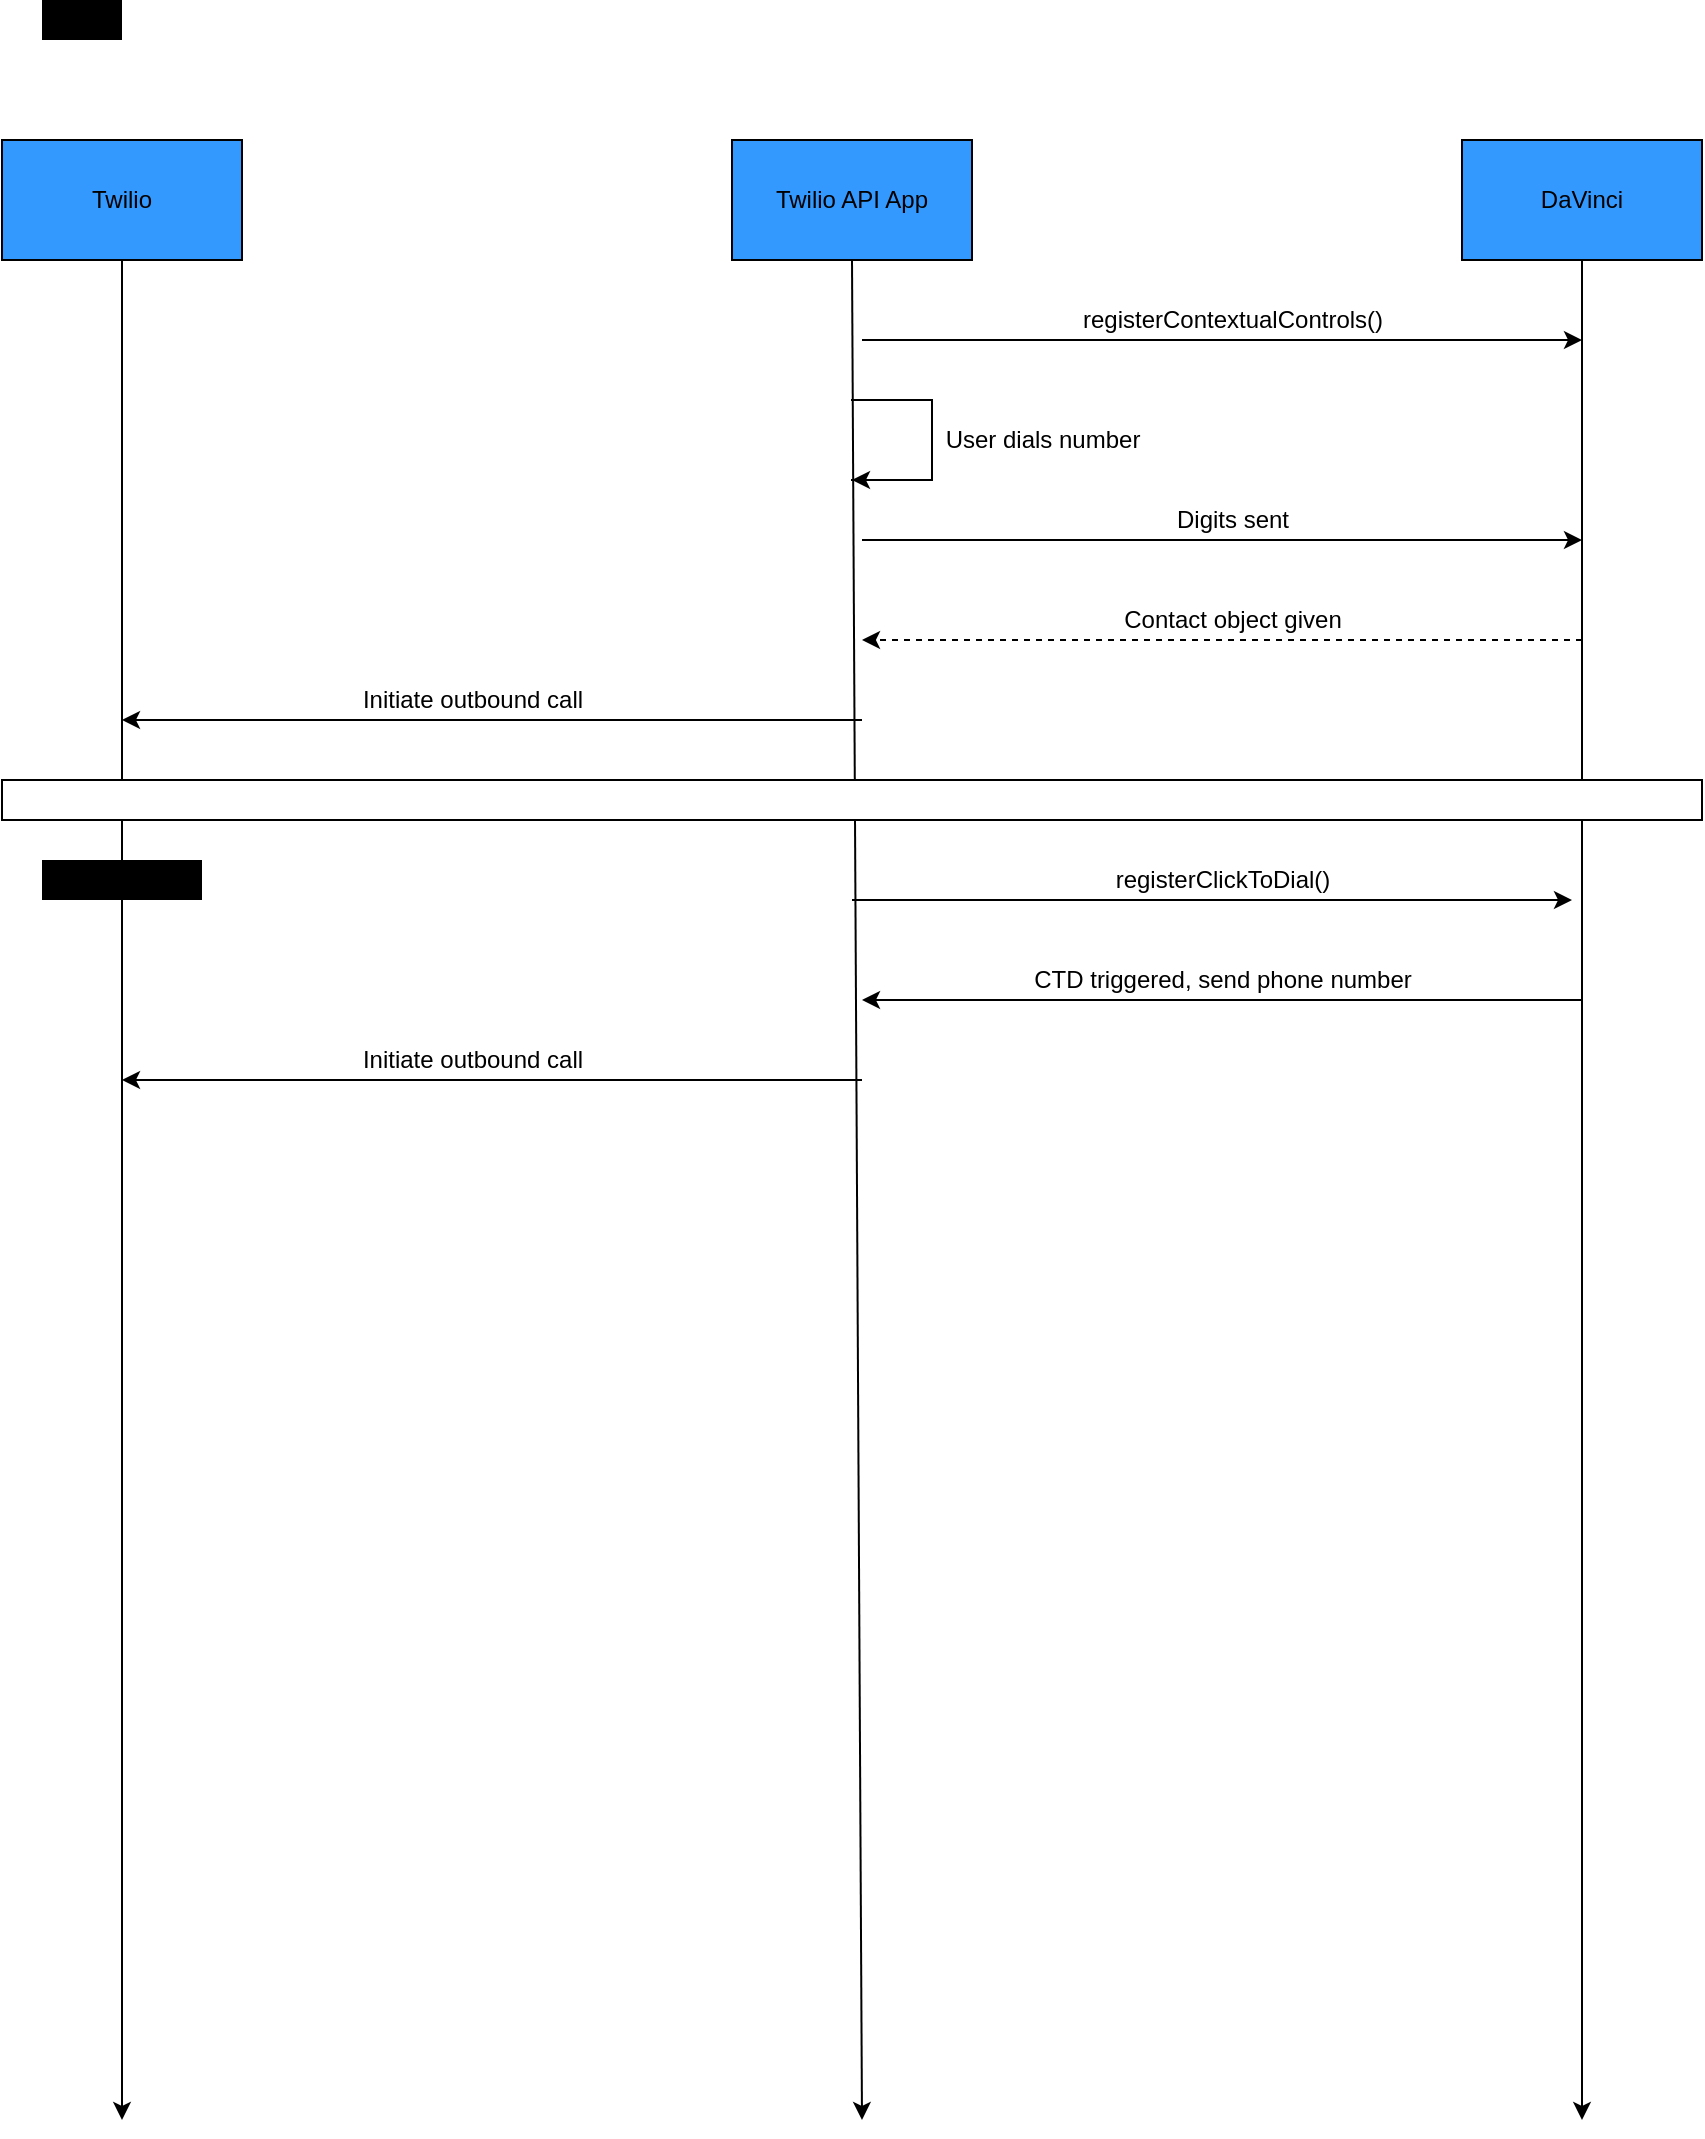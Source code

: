 <mxfile>
    <diagram id="4QNXg_eIbxqvVBrlYa_w" name="Page-1">
        <mxGraphModel dx="1334" dy="790" grid="1" gridSize="10" guides="1" tooltips="1" connect="1" arrows="1" fold="1" page="1" pageScale="1" pageWidth="850" pageHeight="1100" math="0" shadow="0">
            <root>
                <mxCell id="0"/>
                <mxCell id="1" parent="0"/>
                <mxCell id="2" value="Twilio" style="whiteSpace=wrap;html=1;fillColor=#3399FF;" parent="1" vertex="1">
                    <mxGeometry y="90" width="120" height="60" as="geometry"/>
                </mxCell>
                <mxCell id="3" value="Twilio API App" style="whiteSpace=wrap;html=1;fillColor=#3399FF;" parent="1" vertex="1">
                    <mxGeometry x="365" y="90" width="120" height="60" as="geometry"/>
                </mxCell>
                <mxCell id="4" value="DaVinci" style="whiteSpace=wrap;html=1;fillColor=#3399FF;" parent="1" vertex="1">
                    <mxGeometry x="730" y="90" width="120" height="60" as="geometry"/>
                </mxCell>
                <mxCell id="5" value="" style="endArrow=classic;html=1;exitX=0.5;exitY=1;exitDx=0;exitDy=0;" parent="1" source="2" edge="1">
                    <mxGeometry width="50" height="50" relative="1" as="geometry">
                        <mxPoint x="160" y="370" as="sourcePoint"/>
                        <mxPoint x="60" y="1080" as="targetPoint"/>
                    </mxGeometry>
                </mxCell>
                <mxCell id="6" value="" style="endArrow=classic;html=1;exitX=0.5;exitY=1;exitDx=0;exitDy=0;" parent="1" source="3" edge="1">
                    <mxGeometry width="50" height="50" relative="1" as="geometry">
                        <mxPoint x="470" y="390" as="sourcePoint"/>
                        <mxPoint x="430" y="1080" as="targetPoint"/>
                    </mxGeometry>
                </mxCell>
                <mxCell id="7" value="" style="endArrow=classic;html=1;exitX=0.5;exitY=1;exitDx=0;exitDy=0;" parent="1" source="4" edge="1">
                    <mxGeometry width="50" height="50" relative="1" as="geometry">
                        <mxPoint x="740" y="450" as="sourcePoint"/>
                        <mxPoint x="790" y="1080" as="targetPoint"/>
                    </mxGeometry>
                </mxCell>
                <mxCell id="64" value="" style="endArrow=classic;html=1;" parent="1" edge="1">
                    <mxGeometry width="50" height="50" relative="1" as="geometry">
                        <mxPoint x="430" y="190" as="sourcePoint"/>
                        <mxPoint x="790" y="190" as="targetPoint"/>
                    </mxGeometry>
                </mxCell>
                <mxCell id="65" value="registerContextualControls()" style="text;html=1;align=center;verticalAlign=middle;resizable=0;points=[];autosize=1;strokeColor=none;" parent="1" vertex="1">
                    <mxGeometry x="530" y="170" width="170" height="20" as="geometry"/>
                </mxCell>
                <mxCell id="66" value="" style="shape=partialRectangle;whiteSpace=wrap;html=1;bottom=1;right=1;left=1;top=0;fillColor=none;routingCenterX=-0.5;rotation=-90;" parent="1" vertex="1">
                    <mxGeometry x="425" y="220" width="40" height="40" as="geometry"/>
                </mxCell>
                <mxCell id="67" value="" style="endArrow=classic;html=1;exitX=0;exitY=1;exitDx=0;exitDy=0;entryX=0;entryY=0;entryDx=0;entryDy=0;" parent="1" source="66" target="66" edge="1">
                    <mxGeometry width="50" height="50" relative="1" as="geometry">
                        <mxPoint x="250" y="350" as="sourcePoint"/>
                        <mxPoint x="300" y="300" as="targetPoint"/>
                    </mxGeometry>
                </mxCell>
                <mxCell id="68" value="User dials number" style="text;html=1;align=center;verticalAlign=middle;resizable=0;points=[];autosize=1;strokeColor=none;" parent="1" vertex="1">
                    <mxGeometry x="465" y="230" width="110" height="20" as="geometry"/>
                </mxCell>
                <mxCell id="69" value="" style="endArrow=classic;html=1;" parent="1" edge="1">
                    <mxGeometry width="50" height="50" relative="1" as="geometry">
                        <mxPoint x="430" y="290" as="sourcePoint"/>
                        <mxPoint x="790" y="290" as="targetPoint"/>
                    </mxGeometry>
                </mxCell>
                <mxCell id="70" value="Digits sent" style="text;html=1;align=center;verticalAlign=middle;resizable=0;points=[];autosize=1;strokeColor=none;" parent="1" vertex="1">
                    <mxGeometry x="580" y="270" width="70" height="20" as="geometry"/>
                </mxCell>
                <mxCell id="71" value="" style="html=1;labelBackgroundColor=#ffffff;startArrow=none;startFill=0;startSize=6;endArrow=classic;endFill=1;endSize=6;jettySize=auto;orthogonalLoop=1;strokeWidth=1;dashed=1;fontSize=14;" parent="1" edge="1">
                    <mxGeometry width="60" height="60" relative="1" as="geometry">
                        <mxPoint x="790" y="340" as="sourcePoint"/>
                        <mxPoint x="430" y="340" as="targetPoint"/>
                    </mxGeometry>
                </mxCell>
                <mxCell id="72" value="Contact object given" style="text;html=1;align=center;verticalAlign=middle;resizable=0;points=[];autosize=1;strokeColor=none;" parent="1" vertex="1">
                    <mxGeometry x="555" y="320" width="120" height="20" as="geometry"/>
                </mxCell>
                <mxCell id="73" value="" style="endArrow=classic;html=1;" parent="1" edge="1">
                    <mxGeometry width="50" height="50" relative="1" as="geometry">
                        <mxPoint x="430" y="380" as="sourcePoint"/>
                        <mxPoint x="60" y="380" as="targetPoint"/>
                    </mxGeometry>
                </mxCell>
                <mxCell id="74" value="Initiate outbound call" style="text;html=1;align=center;verticalAlign=middle;resizable=0;points=[];autosize=1;strokeColor=none;" parent="1" vertex="1">
                    <mxGeometry x="170" y="360" width="130" height="20" as="geometry"/>
                </mxCell>
                <mxCell id="75" value="Dial" style="text;html=1;align=center;verticalAlign=middle;resizable=0;points=[];autosize=1;strokeColor=none;fillColor=#000000;" vertex="1" parent="1">
                    <mxGeometry x="20" y="20" width="40" height="20" as="geometry"/>
                </mxCell>
                <mxCell id="76" value="" style="whiteSpace=wrap;html=1;fillColor=#FFFFFF;" vertex="1" parent="1">
                    <mxGeometry y="410" width="850" height="20" as="geometry"/>
                </mxCell>
                <mxCell id="77" value="Click To Dial" style="text;html=1;align=center;verticalAlign=middle;resizable=0;points=[];autosize=1;strokeColor=none;fillColor=#000000;" vertex="1" parent="1">
                    <mxGeometry x="20" y="450" width="80" height="20" as="geometry"/>
                </mxCell>
                <mxCell id="78" value="" style="endArrow=classic;html=1;" edge="1" parent="1">
                    <mxGeometry width="50" height="50" relative="1" as="geometry">
                        <mxPoint x="425" y="470" as="sourcePoint"/>
                        <mxPoint x="785" y="470" as="targetPoint"/>
                    </mxGeometry>
                </mxCell>
                <mxCell id="79" value="registerClickToDial()" style="text;html=1;align=center;verticalAlign=middle;resizable=0;points=[];autosize=1;strokeColor=none;" vertex="1" parent="1">
                    <mxGeometry x="550" y="450" width="120" height="20" as="geometry"/>
                </mxCell>
                <mxCell id="80" value="" style="endArrow=classic;html=1;" edge="1" parent="1">
                    <mxGeometry width="50" height="50" relative="1" as="geometry">
                        <mxPoint x="790" y="520" as="sourcePoint"/>
                        <mxPoint x="430" y="520" as="targetPoint"/>
                    </mxGeometry>
                </mxCell>
                <mxCell id="81" value="CTD triggered, send phone number" style="text;html=1;align=center;verticalAlign=middle;resizable=0;points=[];autosize=1;strokeColor=none;" vertex="1" parent="1">
                    <mxGeometry x="510" y="500" width="200" height="20" as="geometry"/>
                </mxCell>
                <mxCell id="82" value="" style="endArrow=classic;html=1;" edge="1" parent="1">
                    <mxGeometry width="50" height="50" relative="1" as="geometry">
                        <mxPoint x="430" y="560" as="sourcePoint"/>
                        <mxPoint x="60" y="560" as="targetPoint"/>
                    </mxGeometry>
                </mxCell>
                <mxCell id="83" value="Initiate outbound call" style="text;html=1;align=center;verticalAlign=middle;resizable=0;points=[];autosize=1;strokeColor=none;" vertex="1" parent="1">
                    <mxGeometry x="170" y="540" width="130" height="20" as="geometry"/>
                </mxCell>
            </root>
        </mxGraphModel>
    </diagram>
</mxfile>